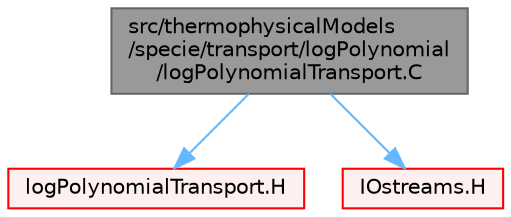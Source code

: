 digraph "src/thermophysicalModels/specie/transport/logPolynomial/logPolynomialTransport.C"
{
 // LATEX_PDF_SIZE
  bgcolor="transparent";
  edge [fontname=Helvetica,fontsize=10,labelfontname=Helvetica,labelfontsize=10];
  node [fontname=Helvetica,fontsize=10,shape=box,height=0.2,width=0.4];
  Node1 [id="Node000001",label="src/thermophysicalModels\l/specie/transport/logPolynomial\l/logPolynomialTransport.C",height=0.2,width=0.4,color="gray40", fillcolor="grey60", style="filled", fontcolor="black",tooltip=" "];
  Node1 -> Node2 [id="edge1_Node000001_Node000002",color="steelblue1",style="solid",tooltip=" "];
  Node2 [id="Node000002",label="logPolynomialTransport.H",height=0.2,width=0.4,color="red", fillcolor="#FFF0F0", style="filled",URL="$logPolynomialTransport_8H.html",tooltip=" "];
  Node1 -> Node143 [id="edge2_Node000001_Node000143",color="steelblue1",style="solid",tooltip=" "];
  Node143 [id="Node000143",label="IOstreams.H",height=0.2,width=0.4,color="red", fillcolor="#FFF0F0", style="filled",URL="$IOstreams_8H.html",tooltip="Useful combination of include files which define Sin, Sout and Serr and the use of IO streams general..."];
}

